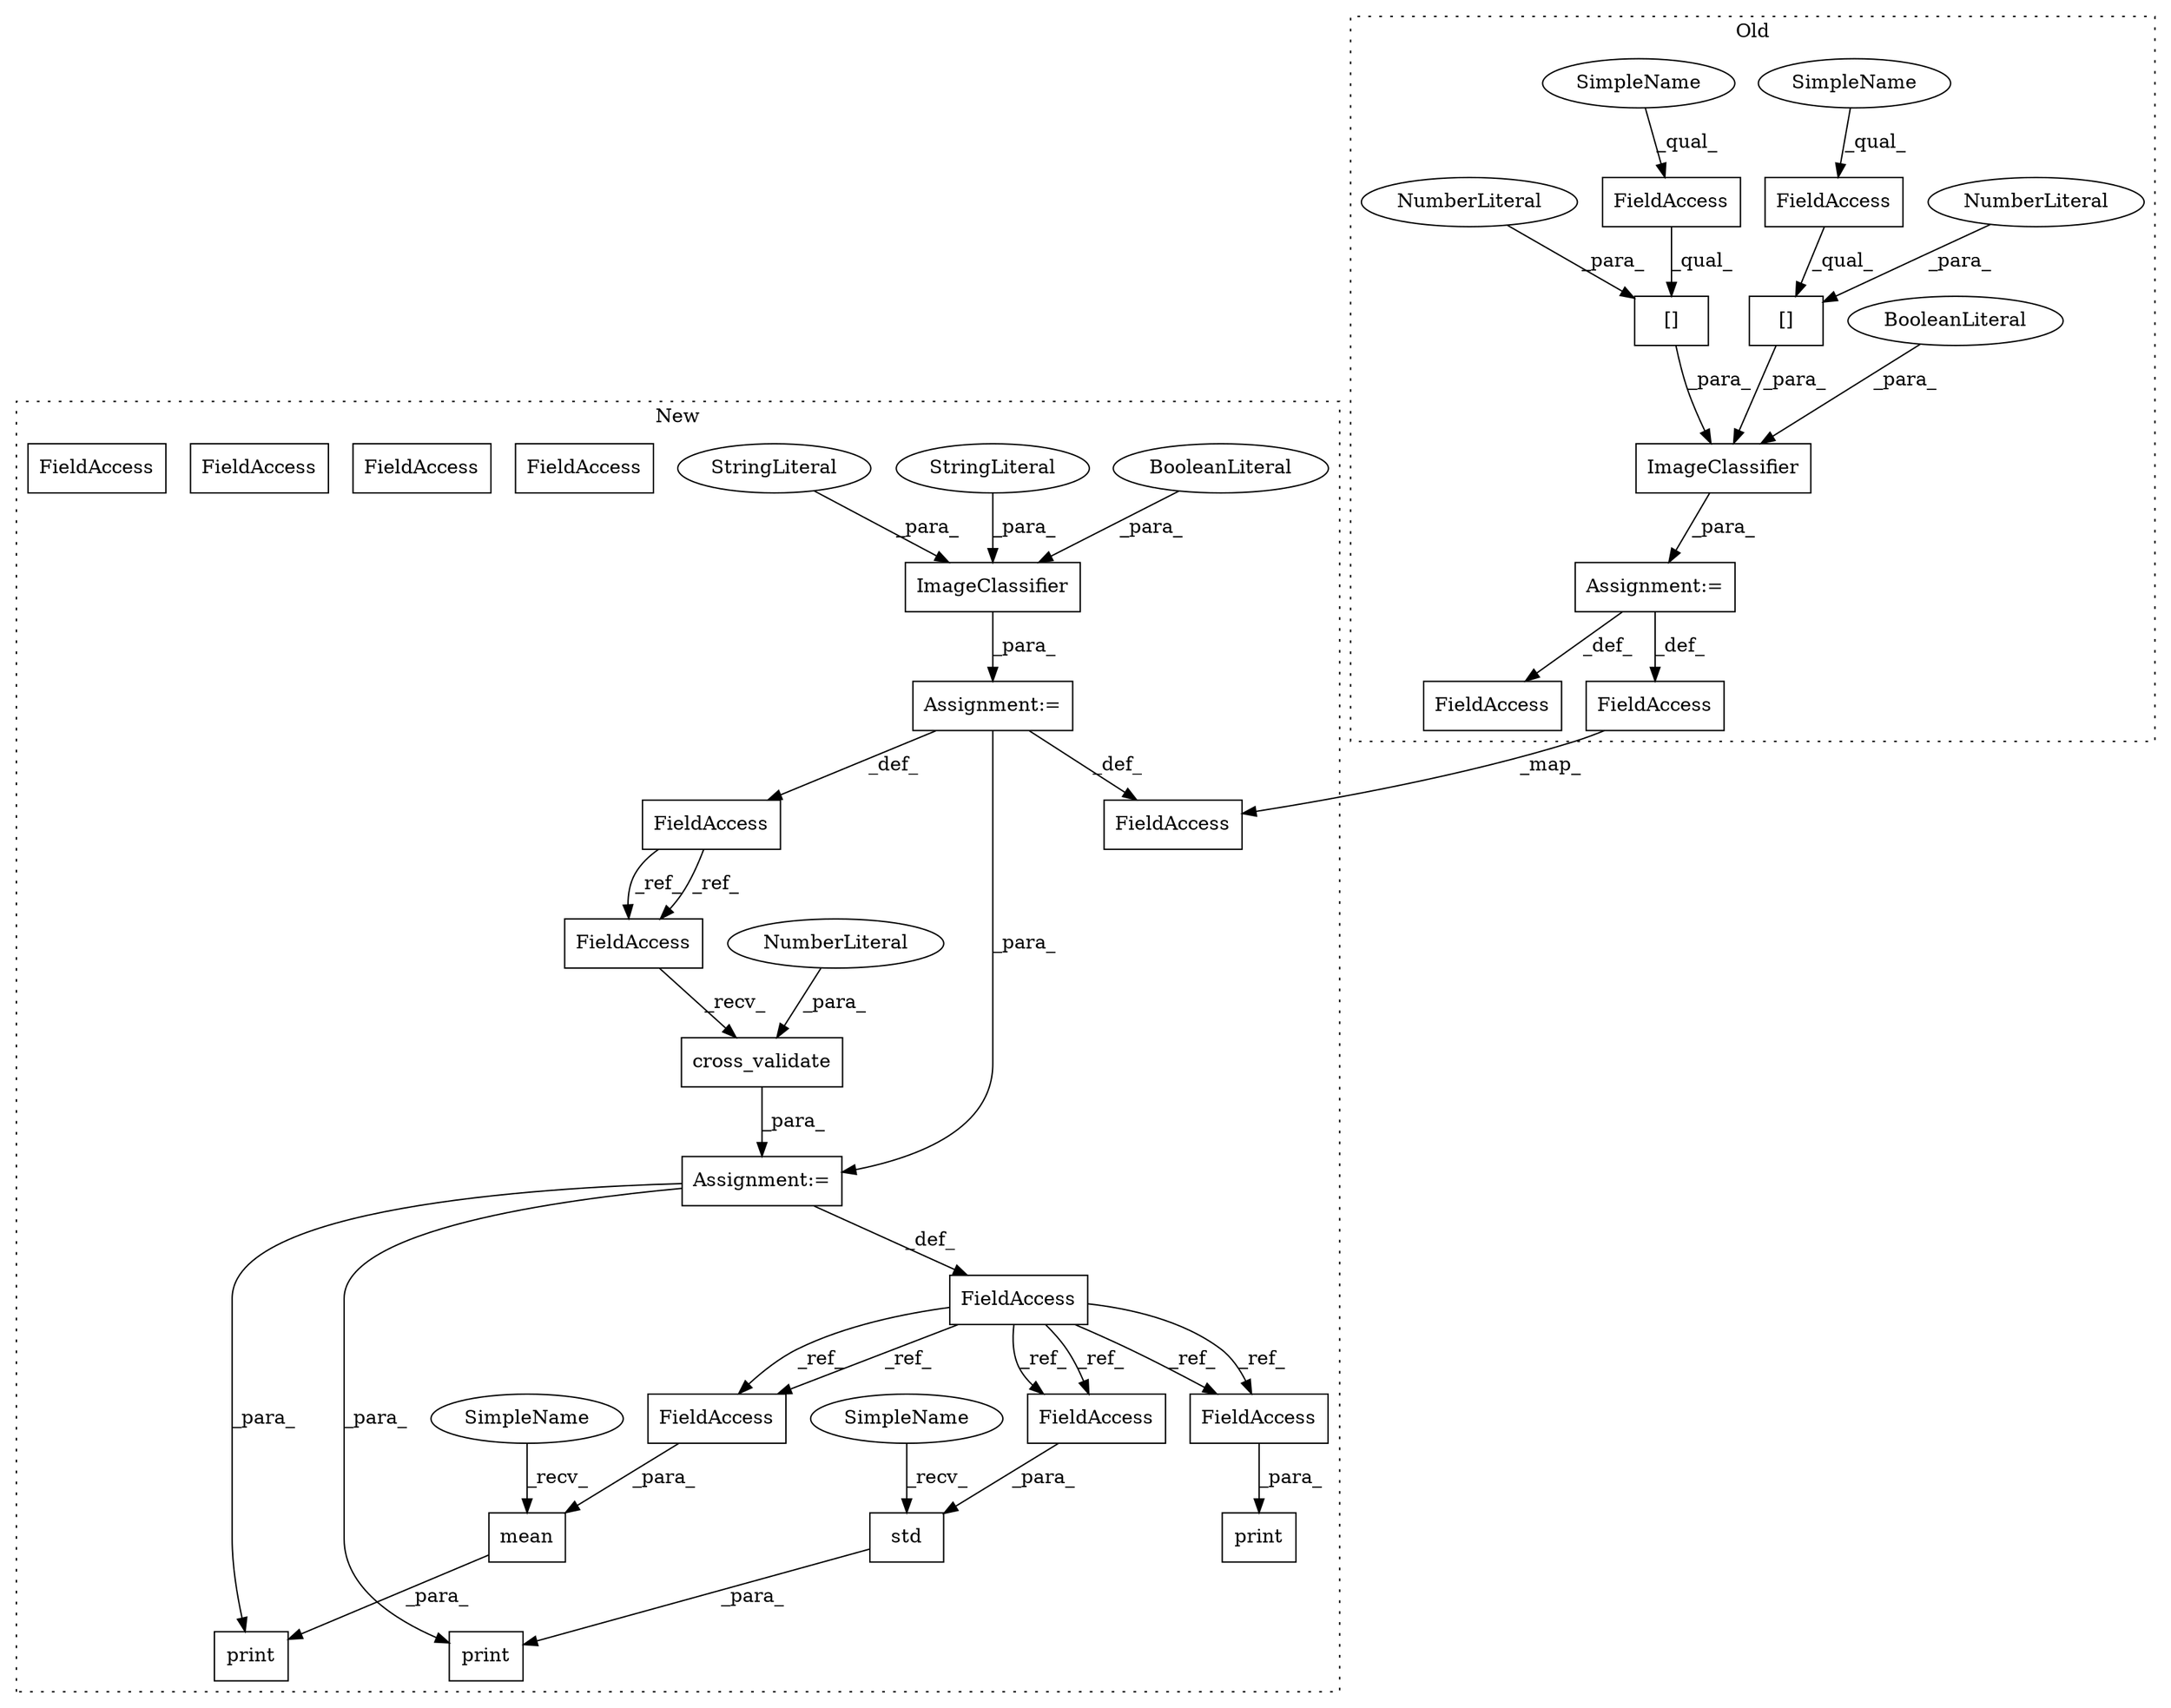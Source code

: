 digraph G {
subgraph cluster0 {
1 [label="[]" a="2" s="876,886" l="9,1" shape="box"];
3 [label="NumberLiteral" a="34" s="885" l="1" shape="ellipse"];
12 [label="FieldAccess" a="22" s="876" l="8" shape="box"];
13 [label="FieldAccess" a="22" s="888" l="8" shape="box"];
14 [label="[]" a="2" s="888,898" l="9,1" shape="box"];
15 [label="NumberLiteral" a="34" s="897" l="1" shape="ellipse"];
22 [label="ImageClassifier" a="32" s="860,904" l="16,1" shape="box"];
23 [label="FieldAccess" a="22" s="856" l="3" shape="box"];
24 [label="BooleanLiteral" a="9" s="900" l="4" shape="ellipse"];
29 [label="Assignment:=" a="7" s="859" l="1" shape="box"];
31 [label="FieldAccess" a="22" s="962" l="1" shape="box"];
32 [label="SimpleName" a="42" s="888" l="3" shape="ellipse"];
33 [label="SimpleName" a="42" s="876" l="3" shape="ellipse"];
label = "Old";
style="dotted";
}
subgraph cluster1 {
2 [label="ImageClassifier" a="32" s="953,1000" l="16,1" shape="box"];
4 [label="std" a="32" s="1218,1228" l="4,1" shape="box"];
5 [label="BooleanLiteral" a="9" s="996" l="4" shape="ellipse"];
6 [label="StringLiteral" a="45" s="980" l="15" shape="ellipse"];
7 [label="StringLiteral" a="45" s="969" l="10" shape="ellipse"];
8 [label="mean" a="32" s="1185,1196" l="5,1" shape="box"];
9 [label="print" a="32" s="1206,1229" l="6,1" shape="box"];
10 [label="FieldAccess" a="22" s="1190" l="6" shape="box"];
11 [label="print" a="32" s="1173,1197" l="6,1" shape="box"];
16 [label="FieldAccess" a="22" s="1222" l="6" shape="box"];
17 [label="print" a="32" s="1152,1164" l="6,1" shape="box"];
18 [label="FieldAccess" a="22" s="949" l="3" shape="box"];
19 [label="FieldAccess" a="22" s="1158" l="6" shape="box"];
20 [label="FieldAccess" a="22" s="1111" l="6" shape="box"];
21 [label="FieldAccess" a="22" s="1118" l="3" shape="box"];
25 [label="cross_validate" a="32" s="1122,1143" l="15,1" shape="box"];
26 [label="NumberLiteral" a="34" s="1141" l="2" shape="ellipse"];
27 [label="Assignment:=" a="7" s="952" l="1" shape="box"];
28 [label="Assignment:=" a="7" s="1117" l="1" shape="box"];
30 [label="FieldAccess" a="22" s="1058" l="1" shape="box"];
34 [label="FieldAccess" a="22" s="1118" l="3" shape="box"];
35 [label="SimpleName" a="42" s="1212" l="5" shape="ellipse"];
36 [label="SimpleName" a="42" s="1179" l="5" shape="ellipse"];
37 [label="FieldAccess" a="22" s="1222" l="6" shape="box"];
38 [label="FieldAccess" a="22" s="1190" l="6" shape="box"];
39 [label="FieldAccess" a="22" s="1158" l="6" shape="box"];
label = "New";
style="dotted";
}
1 -> 22 [label="_para_"];
2 -> 27 [label="_para_"];
3 -> 1 [label="_para_"];
4 -> 9 [label="_para_"];
5 -> 2 [label="_para_"];
6 -> 2 [label="_para_"];
7 -> 2 [label="_para_"];
8 -> 11 [label="_para_"];
12 -> 1 [label="_qual_"];
13 -> 14 [label="_qual_"];
14 -> 22 [label="_para_"];
15 -> 14 [label="_para_"];
18 -> 34 [label="_ref_"];
18 -> 34 [label="_ref_"];
20 -> 38 [label="_ref_"];
20 -> 37 [label="_ref_"];
20 -> 39 [label="_ref_"];
20 -> 37 [label="_ref_"];
20 -> 38 [label="_ref_"];
20 -> 39 [label="_ref_"];
22 -> 29 [label="_para_"];
24 -> 22 [label="_para_"];
25 -> 28 [label="_para_"];
26 -> 25 [label="_para_"];
27 -> 30 [label="_def_"];
27 -> 18 [label="_def_"];
27 -> 28 [label="_para_"];
28 -> 11 [label="_para_"];
28 -> 20 [label="_def_"];
28 -> 9 [label="_para_"];
29 -> 23 [label="_def_"];
29 -> 31 [label="_def_"];
31 -> 30 [label="_map_"];
32 -> 13 [label="_qual_"];
33 -> 12 [label="_qual_"];
34 -> 25 [label="_recv_"];
35 -> 4 [label="_recv_"];
36 -> 8 [label="_recv_"];
37 -> 4 [label="_para_"];
38 -> 8 [label="_para_"];
39 -> 17 [label="_para_"];
}